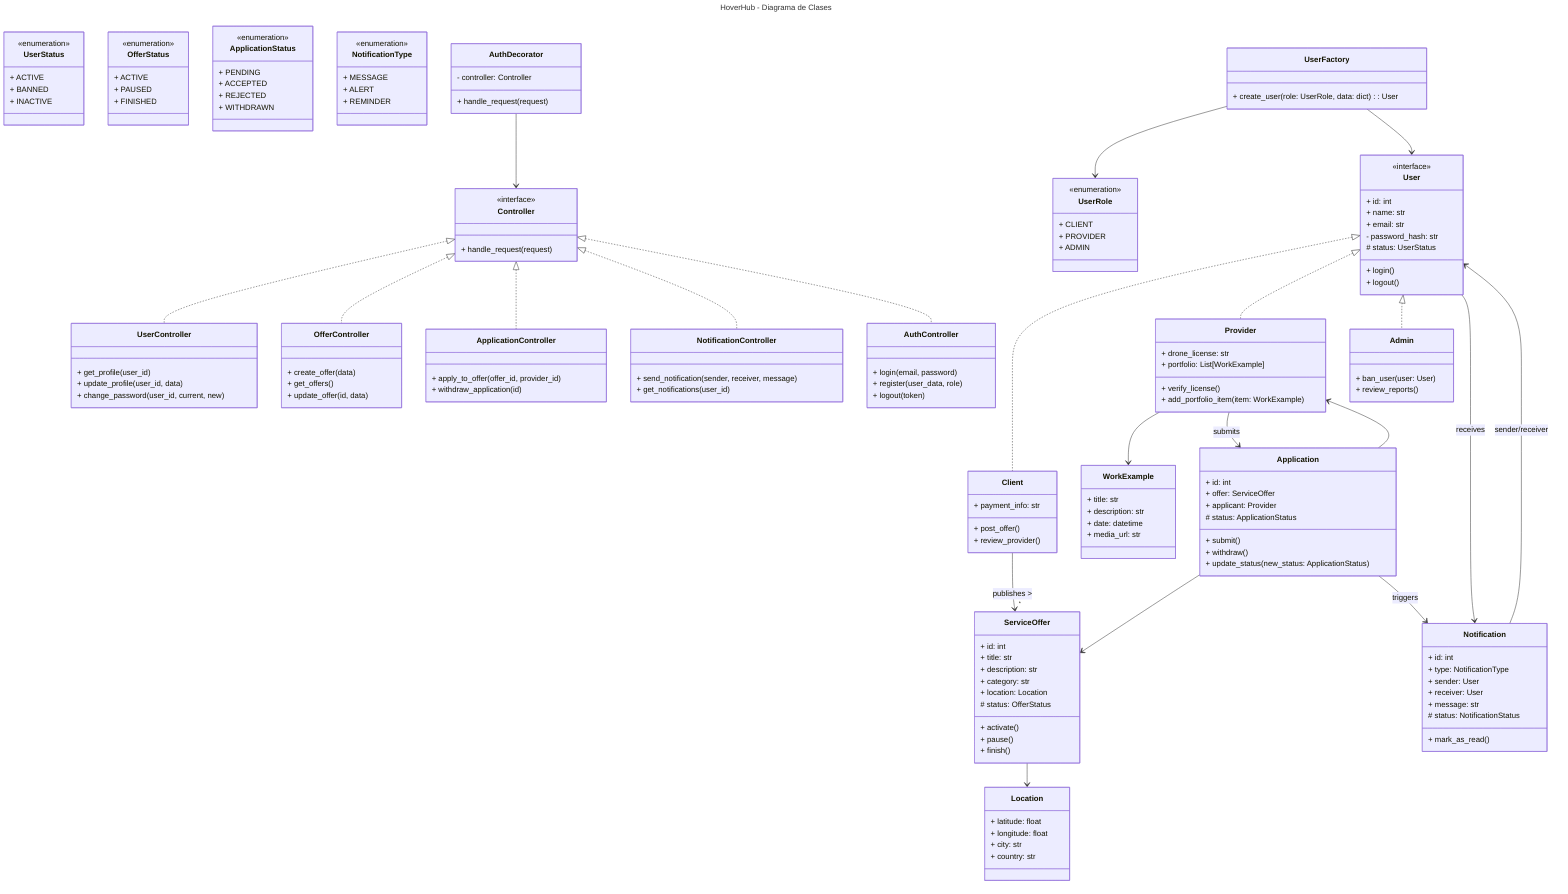 ---
title: HoverHub - Diagrama de Clases
---
classDiagram
direction TB

%% ===== ENUMS =====
class UserRole {
  <<enumeration>>
  + CLIENT
  + PROVIDER
  + ADMIN
}

class UserStatus {
  <<enumeration>>
  + ACTIVE
  + BANNED
  + INACTIVE
}

class OfferStatus {
  <<enumeration>>
  + ACTIVE
  + PAUSED
  + FINISHED
}

class ApplicationStatus {
  <<enumeration>>
  + PENDING
  + ACCEPTED
  + REJECTED
  + WITHDRAWN
}

class NotificationType {
  <<enumeration>>
  + MESSAGE
  + ALERT
  + REMINDER
}

%% ===== CORE USER DOMAIN =====
class User {
  <<interface>>
  + id: int
  + name: str
  + email: str
  - password_hash: str
  # status: UserStatus
  + login()
  + logout()
}

class Client {
  + payment_info: str
  + post_offer()
  + review_provider()
}

class Provider {
  + drone_license: str
  + portfolio: List[WorkExample]
  + verify_license()
  + add_portfolio_item(item: WorkExample)
}

class Admin {
  + ban_user(user: User)
  + review_reports()
}

User <|.. Client
User <|.. Provider
User <|.. Admin

%% ===== SERVICE / OFFER DOMAIN =====
class ServiceOffer {
  + id: int
  + title: str
  + description: str
  + category: str
  + location: Location
  # status: OfferStatus
  + activate()
  + pause()
  + finish()
}

Client --> "*" ServiceOffer : publishes >

%% ===== APPLICATION DOMAIN =====
class Application {
  + id: int
  + offer: ServiceOffer
  + applicant: Provider
  # status: ApplicationStatus
  + submit()
  + withdraw()
  + update_status(new_status: ApplicationStatus)
}

Application --> Provider
Application --> ServiceOffer

%% ===== NOTIFICATIONS =====
class Notification {
  + id: int
  + type: NotificationType
  + sender: User
  + receiver: User
  + message: str
  # status: NotificationStatus
  + mark_as_read()
}

Notification --> User : sender/receiver

%% ===== CONTROLLERS / DECORATORS =====
class Controller {
  <<interface>>
  + handle_request(request)
}

class UserController {
  + get_profile(user_id)
  + update_profile(user_id, data)
  + change_password(user_id, current, new)
}

class OfferController {
  + create_offer(data)
  + get_offers()
  + update_offer(id, data)
}

class ApplicationController {
  + apply_to_offer(offer_id, provider_id)
  + withdraw_application(id)
}

class NotificationController {
  + send_notification(sender, receiver, message)
  + get_notifications(user_id)
}

class AuthController {
  + login(email, password)
  + register(user_data, role)
  + logout(token)
}

Controller <|.. UserController
Controller <|.. OfferController
Controller <|.. ApplicationController
Controller <|.. NotificationController
Controller <|.. AuthController

class AuthDecorator {
  - controller: Controller
  + handle_request(request)
}

AuthDecorator --> Controller

%% ===== FACTORY =====
class UserFactory {
  + create_user(role: UserRole, data: dict) : User
}

UserFactory --> UserRole
UserFactory --> User

%% ===== UTIL / SUPPORT CLASSES =====
class Location {
  + latitude: float
  + longitude: float
  + city: str
  + country: str
}

class WorkExample {
  + title: str
  + description: str
  + date: datetime
  + media_url: str
}

Provider --> WorkExample
ServiceOffer --> Location

%% ===== RELATIONS =====
User --> Notification : receives
Provider --> Application : submits
Application --> Notification : triggers